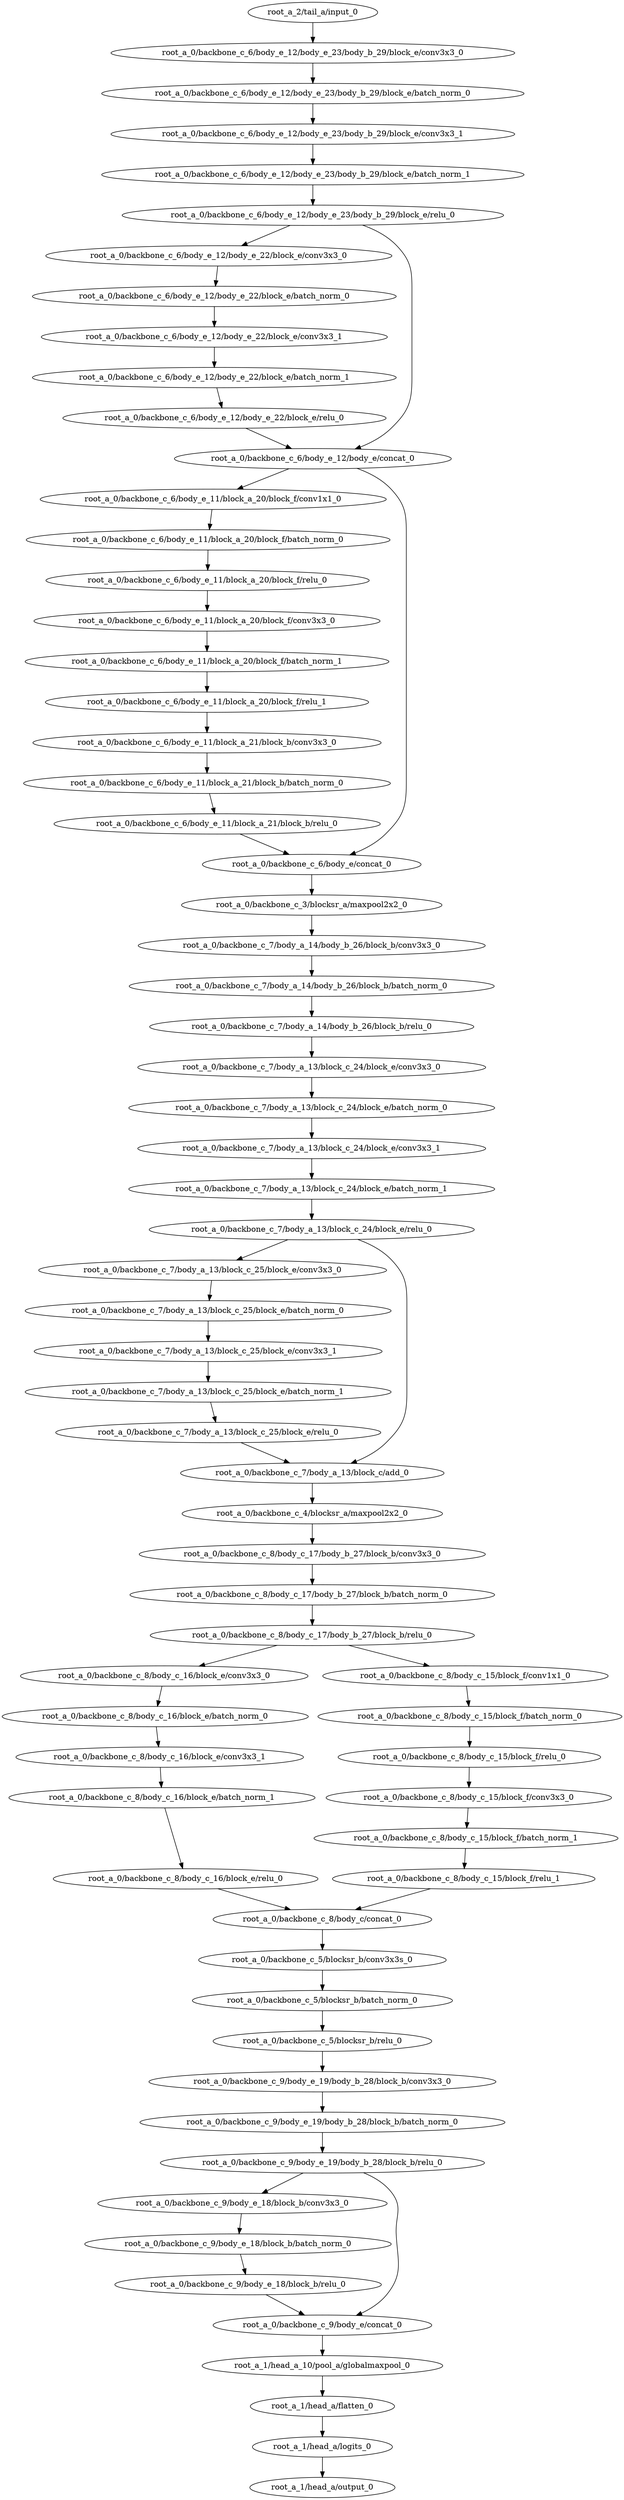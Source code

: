 digraph root_a {
	"root_a_2/tail_a/input_0"
	"root_a_0/backbone_c_6/body_e_12/body_e_23/body_b_29/block_e/conv3x3_0"
	"root_a_0/backbone_c_6/body_e_12/body_e_23/body_b_29/block_e/batch_norm_0"
	"root_a_0/backbone_c_6/body_e_12/body_e_23/body_b_29/block_e/conv3x3_1"
	"root_a_0/backbone_c_6/body_e_12/body_e_23/body_b_29/block_e/batch_norm_1"
	"root_a_0/backbone_c_6/body_e_12/body_e_23/body_b_29/block_e/relu_0"
	"root_a_0/backbone_c_6/body_e_12/body_e_22/block_e/conv3x3_0"
	"root_a_0/backbone_c_6/body_e_12/body_e_22/block_e/batch_norm_0"
	"root_a_0/backbone_c_6/body_e_12/body_e_22/block_e/conv3x3_1"
	"root_a_0/backbone_c_6/body_e_12/body_e_22/block_e/batch_norm_1"
	"root_a_0/backbone_c_6/body_e_12/body_e_22/block_e/relu_0"
	"root_a_0/backbone_c_6/body_e_12/body_e/concat_0"
	"root_a_0/backbone_c_6/body_e_11/block_a_20/block_f/conv1x1_0"
	"root_a_0/backbone_c_6/body_e_11/block_a_20/block_f/batch_norm_0"
	"root_a_0/backbone_c_6/body_e_11/block_a_20/block_f/relu_0"
	"root_a_0/backbone_c_6/body_e_11/block_a_20/block_f/conv3x3_0"
	"root_a_0/backbone_c_6/body_e_11/block_a_20/block_f/batch_norm_1"
	"root_a_0/backbone_c_6/body_e_11/block_a_20/block_f/relu_1"
	"root_a_0/backbone_c_6/body_e_11/block_a_21/block_b/conv3x3_0"
	"root_a_0/backbone_c_6/body_e_11/block_a_21/block_b/batch_norm_0"
	"root_a_0/backbone_c_6/body_e_11/block_a_21/block_b/relu_0"
	"root_a_0/backbone_c_6/body_e/concat_0"
	"root_a_0/backbone_c_3/blocksr_a/maxpool2x2_0"
	"root_a_0/backbone_c_7/body_a_14/body_b_26/block_b/conv3x3_0"
	"root_a_0/backbone_c_7/body_a_14/body_b_26/block_b/batch_norm_0"
	"root_a_0/backbone_c_7/body_a_14/body_b_26/block_b/relu_0"
	"root_a_0/backbone_c_7/body_a_13/block_c_24/block_e/conv3x3_0"
	"root_a_0/backbone_c_7/body_a_13/block_c_24/block_e/batch_norm_0"
	"root_a_0/backbone_c_7/body_a_13/block_c_24/block_e/conv3x3_1"
	"root_a_0/backbone_c_7/body_a_13/block_c_24/block_e/batch_norm_1"
	"root_a_0/backbone_c_7/body_a_13/block_c_24/block_e/relu_0"
	"root_a_0/backbone_c_7/body_a_13/block_c_25/block_e/conv3x3_0"
	"root_a_0/backbone_c_7/body_a_13/block_c_25/block_e/batch_norm_0"
	"root_a_0/backbone_c_7/body_a_13/block_c_25/block_e/conv3x3_1"
	"root_a_0/backbone_c_7/body_a_13/block_c_25/block_e/batch_norm_1"
	"root_a_0/backbone_c_7/body_a_13/block_c_25/block_e/relu_0"
	"root_a_0/backbone_c_7/body_a_13/block_c/add_0"
	"root_a_0/backbone_c_4/blocksr_a/maxpool2x2_0"
	"root_a_0/backbone_c_8/body_c_17/body_b_27/block_b/conv3x3_0"
	"root_a_0/backbone_c_8/body_c_17/body_b_27/block_b/batch_norm_0"
	"root_a_0/backbone_c_8/body_c_17/body_b_27/block_b/relu_0"
	"root_a_0/backbone_c_8/body_c_16/block_e/conv3x3_0"
	"root_a_0/backbone_c_8/body_c_16/block_e/batch_norm_0"
	"root_a_0/backbone_c_8/body_c_16/block_e/conv3x3_1"
	"root_a_0/backbone_c_8/body_c_16/block_e/batch_norm_1"
	"root_a_0/backbone_c_8/body_c_16/block_e/relu_0"
	"root_a_0/backbone_c_8/body_c_15/block_f/conv1x1_0"
	"root_a_0/backbone_c_8/body_c_15/block_f/batch_norm_0"
	"root_a_0/backbone_c_8/body_c_15/block_f/relu_0"
	"root_a_0/backbone_c_8/body_c_15/block_f/conv3x3_0"
	"root_a_0/backbone_c_8/body_c_15/block_f/batch_norm_1"
	"root_a_0/backbone_c_8/body_c_15/block_f/relu_1"
	"root_a_0/backbone_c_8/body_c/concat_0"
	"root_a_0/backbone_c_5/blocksr_b/conv3x3s_0"
	"root_a_0/backbone_c_5/blocksr_b/batch_norm_0"
	"root_a_0/backbone_c_5/blocksr_b/relu_0"
	"root_a_0/backbone_c_9/body_e_19/body_b_28/block_b/conv3x3_0"
	"root_a_0/backbone_c_9/body_e_19/body_b_28/block_b/batch_norm_0"
	"root_a_0/backbone_c_9/body_e_19/body_b_28/block_b/relu_0"
	"root_a_0/backbone_c_9/body_e_18/block_b/conv3x3_0"
	"root_a_0/backbone_c_9/body_e_18/block_b/batch_norm_0"
	"root_a_0/backbone_c_9/body_e_18/block_b/relu_0"
	"root_a_0/backbone_c_9/body_e/concat_0"
	"root_a_1/head_a_10/pool_a/globalmaxpool_0"
	"root_a_1/head_a/flatten_0"
	"root_a_1/head_a/logits_0"
	"root_a_1/head_a/output_0"

	"root_a_2/tail_a/input_0" -> "root_a_0/backbone_c_6/body_e_12/body_e_23/body_b_29/block_e/conv3x3_0"
	"root_a_0/backbone_c_6/body_e_12/body_e_23/body_b_29/block_e/conv3x3_0" -> "root_a_0/backbone_c_6/body_e_12/body_e_23/body_b_29/block_e/batch_norm_0"
	"root_a_0/backbone_c_6/body_e_12/body_e_23/body_b_29/block_e/batch_norm_0" -> "root_a_0/backbone_c_6/body_e_12/body_e_23/body_b_29/block_e/conv3x3_1"
	"root_a_0/backbone_c_6/body_e_12/body_e_23/body_b_29/block_e/conv3x3_1" -> "root_a_0/backbone_c_6/body_e_12/body_e_23/body_b_29/block_e/batch_norm_1"
	"root_a_0/backbone_c_6/body_e_12/body_e_23/body_b_29/block_e/batch_norm_1" -> "root_a_0/backbone_c_6/body_e_12/body_e_23/body_b_29/block_e/relu_0"
	"root_a_0/backbone_c_6/body_e_12/body_e_23/body_b_29/block_e/relu_0" -> "root_a_0/backbone_c_6/body_e_12/body_e_22/block_e/conv3x3_0"
	"root_a_0/backbone_c_6/body_e_12/body_e_22/block_e/conv3x3_0" -> "root_a_0/backbone_c_6/body_e_12/body_e_22/block_e/batch_norm_0"
	"root_a_0/backbone_c_6/body_e_12/body_e_22/block_e/batch_norm_0" -> "root_a_0/backbone_c_6/body_e_12/body_e_22/block_e/conv3x3_1"
	"root_a_0/backbone_c_6/body_e_12/body_e_22/block_e/conv3x3_1" -> "root_a_0/backbone_c_6/body_e_12/body_e_22/block_e/batch_norm_1"
	"root_a_0/backbone_c_6/body_e_12/body_e_22/block_e/batch_norm_1" -> "root_a_0/backbone_c_6/body_e_12/body_e_22/block_e/relu_0"
	"root_a_0/backbone_c_6/body_e_12/body_e_23/body_b_29/block_e/relu_0" -> "root_a_0/backbone_c_6/body_e_12/body_e/concat_0"
	"root_a_0/backbone_c_6/body_e_12/body_e_22/block_e/relu_0" -> "root_a_0/backbone_c_6/body_e_12/body_e/concat_0"
	"root_a_0/backbone_c_6/body_e_12/body_e/concat_0" -> "root_a_0/backbone_c_6/body_e_11/block_a_20/block_f/conv1x1_0"
	"root_a_0/backbone_c_6/body_e_11/block_a_20/block_f/conv1x1_0" -> "root_a_0/backbone_c_6/body_e_11/block_a_20/block_f/batch_norm_0"
	"root_a_0/backbone_c_6/body_e_11/block_a_20/block_f/batch_norm_0" -> "root_a_0/backbone_c_6/body_e_11/block_a_20/block_f/relu_0"
	"root_a_0/backbone_c_6/body_e_11/block_a_20/block_f/relu_0" -> "root_a_0/backbone_c_6/body_e_11/block_a_20/block_f/conv3x3_0"
	"root_a_0/backbone_c_6/body_e_11/block_a_20/block_f/conv3x3_0" -> "root_a_0/backbone_c_6/body_e_11/block_a_20/block_f/batch_norm_1"
	"root_a_0/backbone_c_6/body_e_11/block_a_20/block_f/batch_norm_1" -> "root_a_0/backbone_c_6/body_e_11/block_a_20/block_f/relu_1"
	"root_a_0/backbone_c_6/body_e_11/block_a_20/block_f/relu_1" -> "root_a_0/backbone_c_6/body_e_11/block_a_21/block_b/conv3x3_0"
	"root_a_0/backbone_c_6/body_e_11/block_a_21/block_b/conv3x3_0" -> "root_a_0/backbone_c_6/body_e_11/block_a_21/block_b/batch_norm_0"
	"root_a_0/backbone_c_6/body_e_11/block_a_21/block_b/batch_norm_0" -> "root_a_0/backbone_c_6/body_e_11/block_a_21/block_b/relu_0"
	"root_a_0/backbone_c_6/body_e_12/body_e/concat_0" -> "root_a_0/backbone_c_6/body_e/concat_0"
	"root_a_0/backbone_c_6/body_e_11/block_a_21/block_b/relu_0" -> "root_a_0/backbone_c_6/body_e/concat_0"
	"root_a_0/backbone_c_6/body_e/concat_0" -> "root_a_0/backbone_c_3/blocksr_a/maxpool2x2_0"
	"root_a_0/backbone_c_3/blocksr_a/maxpool2x2_0" -> "root_a_0/backbone_c_7/body_a_14/body_b_26/block_b/conv3x3_0"
	"root_a_0/backbone_c_7/body_a_14/body_b_26/block_b/conv3x3_0" -> "root_a_0/backbone_c_7/body_a_14/body_b_26/block_b/batch_norm_0"
	"root_a_0/backbone_c_7/body_a_14/body_b_26/block_b/batch_norm_0" -> "root_a_0/backbone_c_7/body_a_14/body_b_26/block_b/relu_0"
	"root_a_0/backbone_c_7/body_a_14/body_b_26/block_b/relu_0" -> "root_a_0/backbone_c_7/body_a_13/block_c_24/block_e/conv3x3_0"
	"root_a_0/backbone_c_7/body_a_13/block_c_24/block_e/conv3x3_0" -> "root_a_0/backbone_c_7/body_a_13/block_c_24/block_e/batch_norm_0"
	"root_a_0/backbone_c_7/body_a_13/block_c_24/block_e/batch_norm_0" -> "root_a_0/backbone_c_7/body_a_13/block_c_24/block_e/conv3x3_1"
	"root_a_0/backbone_c_7/body_a_13/block_c_24/block_e/conv3x3_1" -> "root_a_0/backbone_c_7/body_a_13/block_c_24/block_e/batch_norm_1"
	"root_a_0/backbone_c_7/body_a_13/block_c_24/block_e/batch_norm_1" -> "root_a_0/backbone_c_7/body_a_13/block_c_24/block_e/relu_0"
	"root_a_0/backbone_c_7/body_a_13/block_c_24/block_e/relu_0" -> "root_a_0/backbone_c_7/body_a_13/block_c_25/block_e/conv3x3_0"
	"root_a_0/backbone_c_7/body_a_13/block_c_25/block_e/conv3x3_0" -> "root_a_0/backbone_c_7/body_a_13/block_c_25/block_e/batch_norm_0"
	"root_a_0/backbone_c_7/body_a_13/block_c_25/block_e/batch_norm_0" -> "root_a_0/backbone_c_7/body_a_13/block_c_25/block_e/conv3x3_1"
	"root_a_0/backbone_c_7/body_a_13/block_c_25/block_e/conv3x3_1" -> "root_a_0/backbone_c_7/body_a_13/block_c_25/block_e/batch_norm_1"
	"root_a_0/backbone_c_7/body_a_13/block_c_25/block_e/batch_norm_1" -> "root_a_0/backbone_c_7/body_a_13/block_c_25/block_e/relu_0"
	"root_a_0/backbone_c_7/body_a_13/block_c_25/block_e/relu_0" -> "root_a_0/backbone_c_7/body_a_13/block_c/add_0"
	"root_a_0/backbone_c_7/body_a_13/block_c_24/block_e/relu_0" -> "root_a_0/backbone_c_7/body_a_13/block_c/add_0"
	"root_a_0/backbone_c_7/body_a_13/block_c/add_0" -> "root_a_0/backbone_c_4/blocksr_a/maxpool2x2_0"
	"root_a_0/backbone_c_4/blocksr_a/maxpool2x2_0" -> "root_a_0/backbone_c_8/body_c_17/body_b_27/block_b/conv3x3_0"
	"root_a_0/backbone_c_8/body_c_17/body_b_27/block_b/conv3x3_0" -> "root_a_0/backbone_c_8/body_c_17/body_b_27/block_b/batch_norm_0"
	"root_a_0/backbone_c_8/body_c_17/body_b_27/block_b/batch_norm_0" -> "root_a_0/backbone_c_8/body_c_17/body_b_27/block_b/relu_0"
	"root_a_0/backbone_c_8/body_c_17/body_b_27/block_b/relu_0" -> "root_a_0/backbone_c_8/body_c_16/block_e/conv3x3_0"
	"root_a_0/backbone_c_8/body_c_16/block_e/conv3x3_0" -> "root_a_0/backbone_c_8/body_c_16/block_e/batch_norm_0"
	"root_a_0/backbone_c_8/body_c_16/block_e/batch_norm_0" -> "root_a_0/backbone_c_8/body_c_16/block_e/conv3x3_1"
	"root_a_0/backbone_c_8/body_c_16/block_e/conv3x3_1" -> "root_a_0/backbone_c_8/body_c_16/block_e/batch_norm_1"
	"root_a_0/backbone_c_8/body_c_16/block_e/batch_norm_1" -> "root_a_0/backbone_c_8/body_c_16/block_e/relu_0"
	"root_a_0/backbone_c_8/body_c_17/body_b_27/block_b/relu_0" -> "root_a_0/backbone_c_8/body_c_15/block_f/conv1x1_0"
	"root_a_0/backbone_c_8/body_c_15/block_f/conv1x1_0" -> "root_a_0/backbone_c_8/body_c_15/block_f/batch_norm_0"
	"root_a_0/backbone_c_8/body_c_15/block_f/batch_norm_0" -> "root_a_0/backbone_c_8/body_c_15/block_f/relu_0"
	"root_a_0/backbone_c_8/body_c_15/block_f/relu_0" -> "root_a_0/backbone_c_8/body_c_15/block_f/conv3x3_0"
	"root_a_0/backbone_c_8/body_c_15/block_f/conv3x3_0" -> "root_a_0/backbone_c_8/body_c_15/block_f/batch_norm_1"
	"root_a_0/backbone_c_8/body_c_15/block_f/batch_norm_1" -> "root_a_0/backbone_c_8/body_c_15/block_f/relu_1"
	"root_a_0/backbone_c_8/body_c_16/block_e/relu_0" -> "root_a_0/backbone_c_8/body_c/concat_0"
	"root_a_0/backbone_c_8/body_c_15/block_f/relu_1" -> "root_a_0/backbone_c_8/body_c/concat_0"
	"root_a_0/backbone_c_8/body_c/concat_0" -> "root_a_0/backbone_c_5/blocksr_b/conv3x3s_0"
	"root_a_0/backbone_c_5/blocksr_b/conv3x3s_0" -> "root_a_0/backbone_c_5/blocksr_b/batch_norm_0"
	"root_a_0/backbone_c_5/blocksr_b/batch_norm_0" -> "root_a_0/backbone_c_5/blocksr_b/relu_0"
	"root_a_0/backbone_c_5/blocksr_b/relu_0" -> "root_a_0/backbone_c_9/body_e_19/body_b_28/block_b/conv3x3_0"
	"root_a_0/backbone_c_9/body_e_19/body_b_28/block_b/conv3x3_0" -> "root_a_0/backbone_c_9/body_e_19/body_b_28/block_b/batch_norm_0"
	"root_a_0/backbone_c_9/body_e_19/body_b_28/block_b/batch_norm_0" -> "root_a_0/backbone_c_9/body_e_19/body_b_28/block_b/relu_0"
	"root_a_0/backbone_c_9/body_e_19/body_b_28/block_b/relu_0" -> "root_a_0/backbone_c_9/body_e_18/block_b/conv3x3_0"
	"root_a_0/backbone_c_9/body_e_18/block_b/conv3x3_0" -> "root_a_0/backbone_c_9/body_e_18/block_b/batch_norm_0"
	"root_a_0/backbone_c_9/body_e_18/block_b/batch_norm_0" -> "root_a_0/backbone_c_9/body_e_18/block_b/relu_0"
	"root_a_0/backbone_c_9/body_e_19/body_b_28/block_b/relu_0" -> "root_a_0/backbone_c_9/body_e/concat_0"
	"root_a_0/backbone_c_9/body_e_18/block_b/relu_0" -> "root_a_0/backbone_c_9/body_e/concat_0"
	"root_a_0/backbone_c_9/body_e/concat_0" -> "root_a_1/head_a_10/pool_a/globalmaxpool_0"
	"root_a_1/head_a_10/pool_a/globalmaxpool_0" -> "root_a_1/head_a/flatten_0"
	"root_a_1/head_a/flatten_0" -> "root_a_1/head_a/logits_0"
	"root_a_1/head_a/logits_0" -> "root_a_1/head_a/output_0"

}